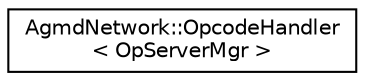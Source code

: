 digraph "Graphical Class Hierarchy"
{
  edge [fontname="Helvetica",fontsize="10",labelfontname="Helvetica",labelfontsize="10"];
  node [fontname="Helvetica",fontsize="10",shape=record];
  rankdir="LR";
  Node1 [label="AgmdNetwork::OpcodeHandler\l\< OpServerMgr \>",height=0.2,width=0.4,color="black", fillcolor="white", style="filled",URL="$struct_agmd_network_1_1_opcode_handler.html"];
}
